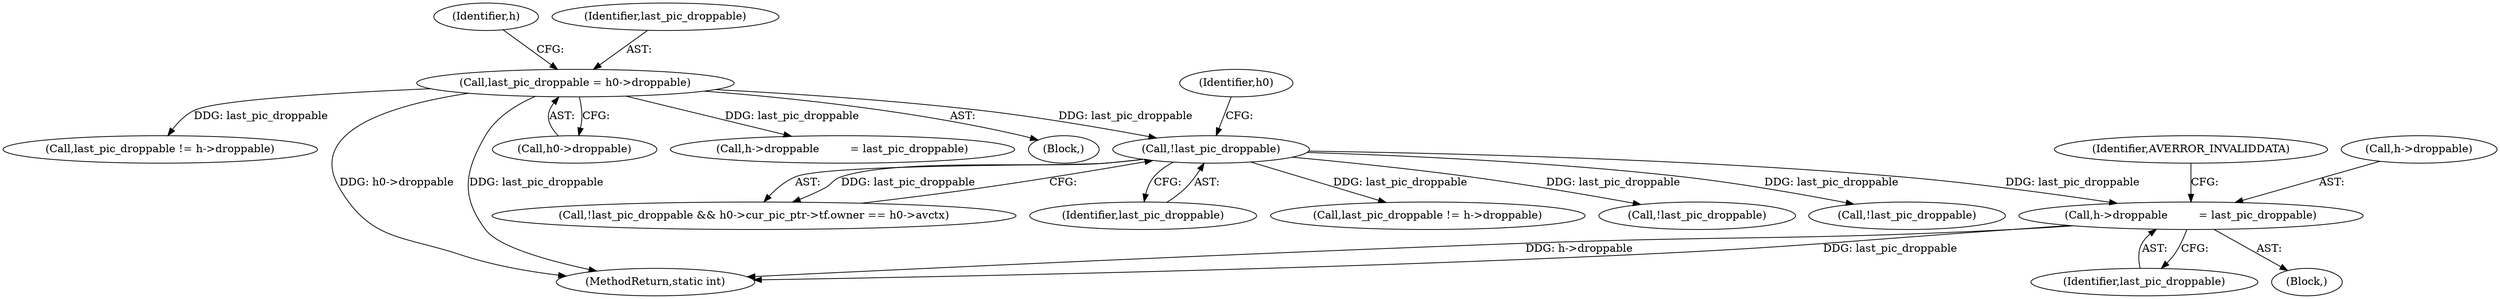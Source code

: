 digraph "0_FFmpeg_29ffeef5e73b8f41ff3a3f2242d356759c66f91f@pointer" {
"1001417" [label="(Call,h->droppable         = last_pic_droppable)"];
"1001291" [label="(Call,!last_pic_droppable)"];
"1001022" [label="(Call,last_pic_droppable = h0->droppable)"];
"1001155" [label="(Call,h->droppable         = last_pic_droppable)"];
"1000127" [label="(Block,)"];
"1001423" [label="(Identifier,AVERROR_INVALIDDATA)"];
"1001421" [label="(Identifier,last_pic_droppable)"];
"1001426" [label="(Call,last_pic_droppable != h->droppable)"];
"1001361" [label="(Call,!last_pic_droppable)"];
"1001297" [label="(Identifier,h0)"];
"1001291" [label="(Call,!last_pic_droppable)"];
"1001329" [label="(Call,!last_pic_droppable)"];
"1001029" [label="(Identifier,h)"];
"1001134" [label="(Call,last_pic_droppable != h->droppable)"];
"1003435" [label="(MethodReturn,static int)"];
"1001292" [label="(Identifier,last_pic_droppable)"];
"1001417" [label="(Call,h->droppable         = last_pic_droppable)"];
"1001022" [label="(Call,last_pic_droppable = h0->droppable)"];
"1001023" [label="(Identifier,last_pic_droppable)"];
"1001024" [label="(Call,h0->droppable)"];
"1001290" [label="(Call,!last_pic_droppable && h0->cur_pic_ptr->tf.owner == h0->avctx)"];
"1001401" [label="(Block,)"];
"1001418" [label="(Call,h->droppable)"];
"1001417" -> "1001401"  [label="AST: "];
"1001417" -> "1001421"  [label="CFG: "];
"1001418" -> "1001417"  [label="AST: "];
"1001421" -> "1001417"  [label="AST: "];
"1001423" -> "1001417"  [label="CFG: "];
"1001417" -> "1003435"  [label="DDG: h->droppable"];
"1001417" -> "1003435"  [label="DDG: last_pic_droppable"];
"1001291" -> "1001417"  [label="DDG: last_pic_droppable"];
"1001291" -> "1001290"  [label="AST: "];
"1001291" -> "1001292"  [label="CFG: "];
"1001292" -> "1001291"  [label="AST: "];
"1001297" -> "1001291"  [label="CFG: "];
"1001290" -> "1001291"  [label="CFG: "];
"1001291" -> "1001290"  [label="DDG: last_pic_droppable"];
"1001022" -> "1001291"  [label="DDG: last_pic_droppable"];
"1001291" -> "1001329"  [label="DDG: last_pic_droppable"];
"1001291" -> "1001361"  [label="DDG: last_pic_droppable"];
"1001291" -> "1001426"  [label="DDG: last_pic_droppable"];
"1001022" -> "1000127"  [label="AST: "];
"1001022" -> "1001024"  [label="CFG: "];
"1001023" -> "1001022"  [label="AST: "];
"1001024" -> "1001022"  [label="AST: "];
"1001029" -> "1001022"  [label="CFG: "];
"1001022" -> "1003435"  [label="DDG: h0->droppable"];
"1001022" -> "1003435"  [label="DDG: last_pic_droppable"];
"1001022" -> "1001134"  [label="DDG: last_pic_droppable"];
"1001022" -> "1001155"  [label="DDG: last_pic_droppable"];
}
